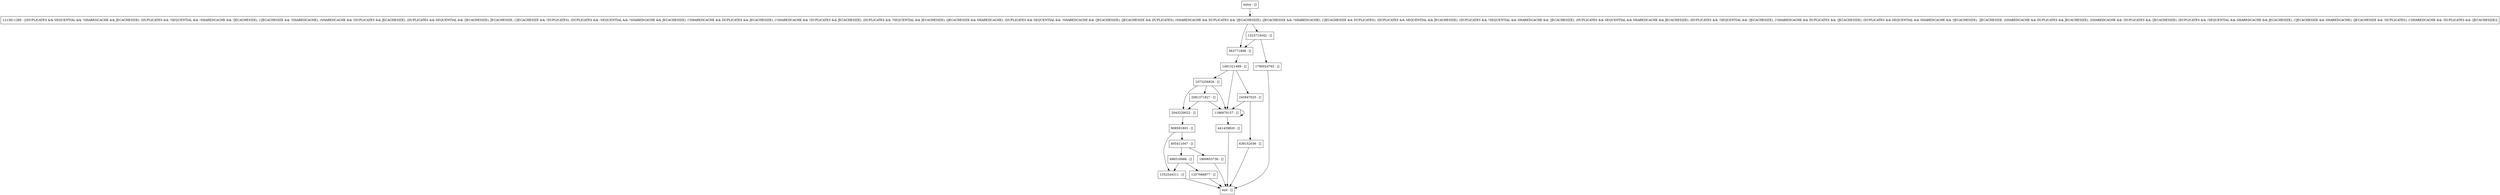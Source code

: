 digraph ensureReferenceToPrimary {
node [shape=record];
2043229022 [label="2043229022 - []"];
1186970157 [label="1186970157 - []"];
2081371927 [label="2081371927 - []"];
1213611285 [label="1213611285 - [(DUPLICATES && SEQUENTIAL && !SHAREDCACHE && JECACHESIZE), (DUPLICATES && !SEQUENTIAL && !SHAREDCACHE && !JECACHESIZE), (!JECACHESIZE && !SHAREDCACHE), (SHAREDCACHE && !DUPLICATES && JECACHESIZE), (DUPLICATES && SEQUENTIAL && !JECACHESIZE), JECACHESIZE, (!JECACHESIZE && !DUPLICATES), (DUPLICATES && !SEQUENTIAL && !SHAREDCACHE && JECACHESIZE), (!SHAREDCACHE && DUPLICATES && JECACHESIZE), (!SHAREDCACHE && !DUPLICATES && JECACHESIZE), (DUPLICATES && !SEQUENTIAL && JECACHESIZE), (JECACHESIZE && SHAREDCACHE), (DUPLICATES && SEQUENTIAL && !SHAREDCACHE && !JECACHESIZE), (JECACHESIZE && DUPLICATES), (SHAREDCACHE && DUPLICATES && !JECACHESIZE), (JECACHESIZE && !SHAREDCACHE), (!JECACHESIZE && DUPLICATES), (DUPLICATES && SEQUENTIAL && JECACHESIZE), (DUPLICATES && !SEQUENTIAL && SHAREDCACHE && !JECACHESIZE), (DUPLICATES && SEQUENTIAL && SHAREDCACHE && JECACHESIZE), (DUPLICATES && !SEQUENTIAL && !JECACHESIZE), (!SHAREDCACHE && DUPLICATES && !JECACHESIZE), (DUPLICATES && SEQUENTIAL && SHAREDCACHE && !JECACHESIZE), !JECACHESIZE, (SHAREDCACHE && DUPLICATES && JECACHESIZE), (SHAREDCACHE && !DUPLICATES && !JECACHESIZE), (DUPLICATES && !SEQUENTIAL && SHAREDCACHE && JECACHESIZE), (!JECACHESIZE && SHAREDCACHE), (JECACHESIZE && !DUPLICATES), (!SHAREDCACHE && !DUPLICATES && !JECACHESIZE)]"];
1523714042 [label="1523714042 - []"];
639152036 [label="639152036 - []"];
entry [label="entry - []"];
exit [label="exit - []"];
1352544311 [label="1352544311 - []"];
908591803 [label="908591803 - []"];
1790024765 [label="1790024765 - []"];
245947025 [label="245947025 - []"];
1491321489 [label="1491321489 - []"];
405411047 [label="405411047 - []"];
441439820 [label="441439820 - []"];
1257066877 [label="1257066877 - []"];
563771898 [label="563771898 - []"];
496516986 [label="496516986 - []"];
1073256826 [label="1073256826 - []"];
1800653736 [label="1800653736 - []"];
entry;
exit;
2043229022 -> 908591803;
1186970157 -> 1186970157;
1186970157 -> 441439820;
2081371927 -> 2043229022;
2081371927 -> 1186970157;
1213611285 -> 563771898;
1213611285 -> 1523714042;
1523714042 -> 1790024765;
1523714042 -> 563771898;
639152036 -> exit;
entry -> 1213611285;
1352544311 -> exit;
908591803 -> 1352544311;
908591803 -> 405411047;
1790024765 -> exit;
245947025 -> 1186970157;
245947025 -> 639152036;
1491321489 -> 1186970157;
1491321489 -> 245947025;
1491321489 -> 1073256826;
405411047 -> 496516986;
405411047 -> 1800653736;
441439820 -> exit;
1257066877 -> exit;
563771898 -> 1491321489;
496516986 -> 1352544311;
496516986 -> 1257066877;
1073256826 -> 2043229022;
1073256826 -> 1186970157;
1073256826 -> 2081371927;
1800653736 -> exit;
}
